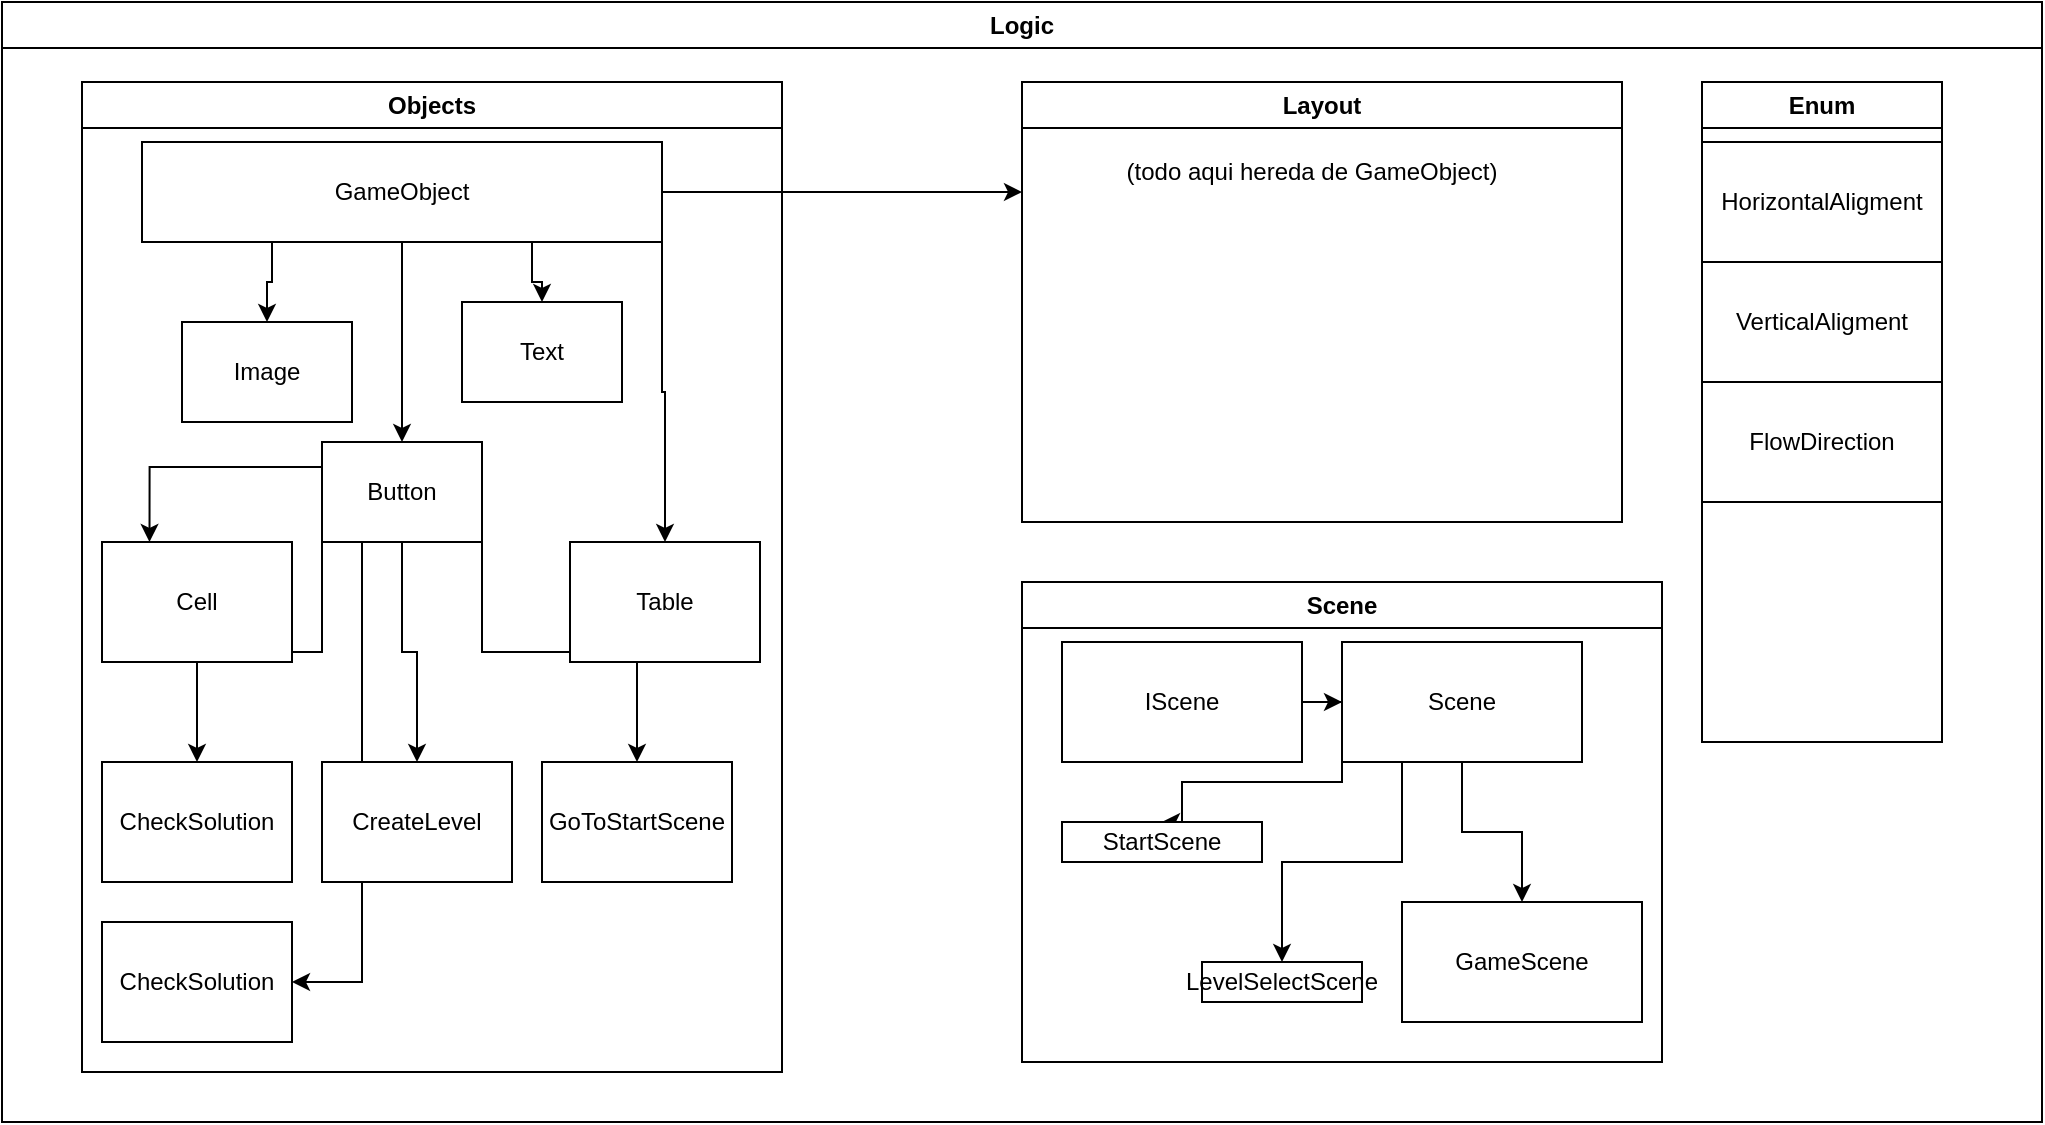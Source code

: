 <mxfile version="20.5.3" type="google"><diagram id="C5RBs43oDa-KdzZeNtuy" name="Page-1"><mxGraphModel grid="1" page="1" gridSize="10" guides="1" tooltips="1" connect="1" arrows="1" fold="1" pageScale="1" pageWidth="827" pageHeight="1169" math="0" shadow="0"><root><mxCell id="WIyWlLk6GJQsqaUBKTNV-0"/><mxCell id="WIyWlLk6GJQsqaUBKTNV-1" parent="WIyWlLk6GJQsqaUBKTNV-0"/><mxCell id="M0haU_cVs0vvVym0ZDuF-16" value="Logic" style="swimlane;whiteSpace=wrap;html=1;swimlaneLine=1;" vertex="1" parent="WIyWlLk6GJQsqaUBKTNV-1"><mxGeometry x="140" y="-450" width="1020" height="560" as="geometry"/></mxCell><mxCell id="M0haU_cVs0vvVym0ZDuF-20" value="Layout" style="swimlane;whiteSpace=wrap;html=1;startSize=23;" vertex="1" parent="M0haU_cVs0vvVym0ZDuF-16"><mxGeometry x="510" y="40" width="300" height="220" as="geometry"/></mxCell><mxCell id="M0haU_cVs0vvVym0ZDuF-158" value="(todo aqui hereda de GameObject)" style="text;html=1;strokeColor=none;fillColor=none;align=center;verticalAlign=middle;whiteSpace=wrap;rounded=0;" vertex="1" parent="M0haU_cVs0vvVym0ZDuF-20"><mxGeometry x="30" y="30" width="230" height="30" as="geometry"/></mxCell><mxCell id="M0haU_cVs0vvVym0ZDuF-104" value="Objects" style="swimlane;whiteSpace=wrap;html=1;" vertex="1" parent="M0haU_cVs0vvVym0ZDuF-16"><mxGeometry x="40" y="40" width="350" height="495" as="geometry"/></mxCell><mxCell id="M0haU_cVs0vvVym0ZDuF-153" style="edgeStyle=orthogonalEdgeStyle;rounded=0;orthogonalLoop=1;jettySize=auto;html=1;exitX=0.5;exitY=1;exitDx=0;exitDy=0;" edge="1" parent="M0haU_cVs0vvVym0ZDuF-104" source="M0haU_cVs0vvVym0ZDuF-149" target="M0haU_cVs0vvVym0ZDuF-151"><mxGeometry relative="1" as="geometry"/></mxCell><mxCell id="M0haU_cVs0vvVym0ZDuF-154" style="edgeStyle=orthogonalEdgeStyle;rounded=0;orthogonalLoop=1;jettySize=auto;html=1;exitX=0.25;exitY=1;exitDx=0;exitDy=0;" edge="1" parent="M0haU_cVs0vvVym0ZDuF-104" source="M0haU_cVs0vvVym0ZDuF-149" target="M0haU_cVs0vvVym0ZDuF-150"><mxGeometry relative="1" as="geometry"/></mxCell><mxCell id="M0haU_cVs0vvVym0ZDuF-155" style="edgeStyle=orthogonalEdgeStyle;rounded=0;orthogonalLoop=1;jettySize=auto;html=1;exitX=0.75;exitY=1;exitDx=0;exitDy=0;" edge="1" parent="M0haU_cVs0vvVym0ZDuF-104" source="M0haU_cVs0vvVym0ZDuF-149" target="M0haU_cVs0vvVym0ZDuF-152"><mxGeometry relative="1" as="geometry"/></mxCell><mxCell id="M0haU_cVs0vvVym0ZDuF-162" style="edgeStyle=orthogonalEdgeStyle;rounded=0;orthogonalLoop=1;jettySize=auto;html=1;exitX=1;exitY=1;exitDx=0;exitDy=0;" edge="1" parent="M0haU_cVs0vvVym0ZDuF-104" source="M0haU_cVs0vvVym0ZDuF-149" target="M0haU_cVs0vvVym0ZDuF-161"><mxGeometry relative="1" as="geometry"/></mxCell><mxCell id="M0haU_cVs0vvVym0ZDuF-149" value="GameObject" style="rounded=0;whiteSpace=wrap;html=1;" vertex="1" parent="M0haU_cVs0vvVym0ZDuF-104"><mxGeometry x="30" y="30" width="260" height="50" as="geometry"/></mxCell><mxCell id="M0haU_cVs0vvVym0ZDuF-150" value="Image" style="rounded=0;whiteSpace=wrap;html=1;" vertex="1" parent="M0haU_cVs0vvVym0ZDuF-104"><mxGeometry x="50" y="120" width="85" height="50" as="geometry"/></mxCell><mxCell id="M0haU_cVs0vvVym0ZDuF-165" style="edgeStyle=orthogonalEdgeStyle;rounded=0;orthogonalLoop=1;jettySize=auto;html=1;exitX=0;exitY=0.25;exitDx=0;exitDy=0;entryX=0.25;entryY=0;entryDx=0;entryDy=0;" edge="1" parent="M0haU_cVs0vvVym0ZDuF-104" source="M0haU_cVs0vvVym0ZDuF-151" target="M0haU_cVs0vvVym0ZDuF-156"><mxGeometry relative="1" as="geometry"/></mxCell><mxCell id="M0haU_cVs0vvVym0ZDuF-170" style="edgeStyle=orthogonalEdgeStyle;rounded=0;orthogonalLoop=1;jettySize=auto;html=1;exitX=0;exitY=1;exitDx=0;exitDy=0;" edge="1" parent="M0haU_cVs0vvVym0ZDuF-104" source="M0haU_cVs0vvVym0ZDuF-151" target="M0haU_cVs0vvVym0ZDuF-166"><mxGeometry relative="1" as="geometry"/></mxCell><mxCell id="M0haU_cVs0vvVym0ZDuF-171" style="edgeStyle=orthogonalEdgeStyle;rounded=0;orthogonalLoop=1;jettySize=auto;html=1;exitX=0.5;exitY=1;exitDx=0;exitDy=0;" edge="1" parent="M0haU_cVs0vvVym0ZDuF-104" source="M0haU_cVs0vvVym0ZDuF-151" target="M0haU_cVs0vvVym0ZDuF-167"><mxGeometry relative="1" as="geometry"/></mxCell><mxCell id="M0haU_cVs0vvVym0ZDuF-172" style="edgeStyle=orthogonalEdgeStyle;rounded=0;orthogonalLoop=1;jettySize=auto;html=1;exitX=1;exitY=1;exitDx=0;exitDy=0;entryX=0.5;entryY=0;entryDx=0;entryDy=0;" edge="1" parent="M0haU_cVs0vvVym0ZDuF-104" source="M0haU_cVs0vvVym0ZDuF-151" target="M0haU_cVs0vvVym0ZDuF-168"><mxGeometry relative="1" as="geometry"/></mxCell><mxCell id="M0haU_cVs0vvVym0ZDuF-173" style="edgeStyle=orthogonalEdgeStyle;rounded=0;orthogonalLoop=1;jettySize=auto;html=1;exitX=0.25;exitY=1;exitDx=0;exitDy=0;entryX=1;entryY=0.5;entryDx=0;entryDy=0;" edge="1" parent="M0haU_cVs0vvVym0ZDuF-104" source="M0haU_cVs0vvVym0ZDuF-151" target="M0haU_cVs0vvVym0ZDuF-169"><mxGeometry relative="1" as="geometry"/></mxCell><mxCell id="M0haU_cVs0vvVym0ZDuF-151" value="Button" style="rounded=0;whiteSpace=wrap;html=1;" vertex="1" parent="M0haU_cVs0vvVym0ZDuF-104"><mxGeometry x="120" y="180" width="80" height="50" as="geometry"/></mxCell><mxCell id="M0haU_cVs0vvVym0ZDuF-152" value="Text" style="rounded=0;whiteSpace=wrap;html=1;" vertex="1" parent="M0haU_cVs0vvVym0ZDuF-104"><mxGeometry x="190" y="110" width="80" height="50" as="geometry"/></mxCell><mxCell id="M0haU_cVs0vvVym0ZDuF-156" value="Cell" style="rounded=0;whiteSpace=wrap;html=1;" vertex="1" parent="M0haU_cVs0vvVym0ZDuF-104"><mxGeometry x="10" y="230" width="95" height="60" as="geometry"/></mxCell><mxCell id="M0haU_cVs0vvVym0ZDuF-161" value="Table" style="rounded=0;whiteSpace=wrap;html=1;" vertex="1" parent="M0haU_cVs0vvVym0ZDuF-104"><mxGeometry x="244" y="230" width="95" height="60" as="geometry"/></mxCell><mxCell id="M0haU_cVs0vvVym0ZDuF-166" value="CheckSolution" style="rounded=0;whiteSpace=wrap;html=1;" vertex="1" parent="M0haU_cVs0vvVym0ZDuF-104"><mxGeometry x="10" y="340" width="95" height="60" as="geometry"/></mxCell><mxCell id="M0haU_cVs0vvVym0ZDuF-167" value="CreateLevel" style="rounded=0;whiteSpace=wrap;html=1;" vertex="1" parent="M0haU_cVs0vvVym0ZDuF-104"><mxGeometry x="120" y="340" width="95" height="60" as="geometry"/></mxCell><mxCell id="M0haU_cVs0vvVym0ZDuF-168" value="GoToStartScene" style="rounded=0;whiteSpace=wrap;html=1;" vertex="1" parent="M0haU_cVs0vvVym0ZDuF-104"><mxGeometry x="230" y="340" width="95" height="60" as="geometry"/></mxCell><mxCell id="M0haU_cVs0vvVym0ZDuF-169" value="CheckSolution" style="rounded=0;whiteSpace=wrap;html=1;" vertex="1" parent="M0haU_cVs0vvVym0ZDuF-104"><mxGeometry x="10" y="420" width="95" height="60" as="geometry"/></mxCell><mxCell id="M0haU_cVs0vvVym0ZDuF-144" value="Scene" style="swimlane;whiteSpace=wrap;html=1;startSize=23;" vertex="1" parent="M0haU_cVs0vvVym0ZDuF-16"><mxGeometry x="510" y="290" width="320" height="240" as="geometry"/></mxCell><mxCell id="M0haU_cVs0vvVym0ZDuF-179" style="edgeStyle=orthogonalEdgeStyle;rounded=0;orthogonalLoop=1;jettySize=auto;html=1;exitX=1;exitY=0.5;exitDx=0;exitDy=0;" edge="1" parent="M0haU_cVs0vvVym0ZDuF-144" source="M0haU_cVs0vvVym0ZDuF-177" target="M0haU_cVs0vvVym0ZDuF-178"><mxGeometry relative="1" as="geometry"/></mxCell><mxCell id="M0haU_cVs0vvVym0ZDuF-177" value="IScene" style="rounded=0;whiteSpace=wrap;html=1;" vertex="1" parent="M0haU_cVs0vvVym0ZDuF-144"><mxGeometry x="20" y="30" width="120" height="60" as="geometry"/></mxCell><mxCell id="M0haU_cVs0vvVym0ZDuF-181" style="edgeStyle=orthogonalEdgeStyle;rounded=0;orthogonalLoop=1;jettySize=auto;html=1;exitX=0;exitY=1;exitDx=0;exitDy=0;entryX=0.5;entryY=0;entryDx=0;entryDy=0;" edge="1" parent="M0haU_cVs0vvVym0ZDuF-144" source="M0haU_cVs0vvVym0ZDuF-178" target="M0haU_cVs0vvVym0ZDuF-180"><mxGeometry relative="1" as="geometry"><Array as="points"><mxPoint x="160" y="100"/><mxPoint x="80" y="100"/></Array></mxGeometry></mxCell><mxCell id="M0haU_cVs0vvVym0ZDuF-183" style="edgeStyle=orthogonalEdgeStyle;rounded=0;orthogonalLoop=1;jettySize=auto;html=1;exitX=0.25;exitY=1;exitDx=0;exitDy=0;" edge="1" parent="M0haU_cVs0vvVym0ZDuF-144" source="M0haU_cVs0vvVym0ZDuF-178" target="M0haU_cVs0vvVym0ZDuF-182"><mxGeometry relative="1" as="geometry"/></mxCell><mxCell id="M0haU_cVs0vvVym0ZDuF-187" style="edgeStyle=orthogonalEdgeStyle;rounded=0;orthogonalLoop=1;jettySize=auto;html=1;exitX=0.5;exitY=1;exitDx=0;exitDy=0;" edge="1" parent="M0haU_cVs0vvVym0ZDuF-144" source="M0haU_cVs0vvVym0ZDuF-178" target="M0haU_cVs0vvVym0ZDuF-186"><mxGeometry relative="1" as="geometry"/></mxCell><mxCell id="M0haU_cVs0vvVym0ZDuF-178" value="Scene" style="rounded=0;whiteSpace=wrap;html=1;" vertex="1" parent="M0haU_cVs0vvVym0ZDuF-144"><mxGeometry x="160" y="30" width="120" height="60" as="geometry"/></mxCell><mxCell id="M0haU_cVs0vvVym0ZDuF-180" value="StartScene" style="rounded=0;whiteSpace=wrap;html=1;" vertex="1" parent="M0haU_cVs0vvVym0ZDuF-144"><mxGeometry x="20" y="120" width="100" height="20" as="geometry"/></mxCell><mxCell id="M0haU_cVs0vvVym0ZDuF-182" value="LevelSelectScene" style="rounded=0;whiteSpace=wrap;html=1;" vertex="1" parent="M0haU_cVs0vvVym0ZDuF-144"><mxGeometry x="90" y="190" width="80" height="20" as="geometry"/></mxCell><mxCell id="M0haU_cVs0vvVym0ZDuF-186" value="GameScene" style="rounded=0;whiteSpace=wrap;html=1;" vertex="1" parent="M0haU_cVs0vvVym0ZDuF-144"><mxGeometry x="190" y="160" width="120" height="60" as="geometry"/></mxCell><mxCell id="M0haU_cVs0vvVym0ZDuF-157" style="edgeStyle=orthogonalEdgeStyle;rounded=0;orthogonalLoop=1;jettySize=auto;html=1;exitX=1;exitY=0.5;exitDx=0;exitDy=0;entryX=0;entryY=0.25;entryDx=0;entryDy=0;" edge="1" parent="M0haU_cVs0vvVym0ZDuF-16" source="M0haU_cVs0vvVym0ZDuF-149" target="M0haU_cVs0vvVym0ZDuF-20"><mxGeometry relative="1" as="geometry"/></mxCell><mxCell id="M0haU_cVs0vvVym0ZDuF-159" value="Enum" style="swimlane;whiteSpace=wrap;html=1;startSize=23;" vertex="1" parent="M0haU_cVs0vvVym0ZDuF-16"><mxGeometry x="850" y="40" width="120" height="330" as="geometry"/></mxCell><mxCell id="M0haU_cVs0vvVym0ZDuF-174" value="HorizontalAligment" style="rounded=0;whiteSpace=wrap;html=1;" vertex="1" parent="M0haU_cVs0vvVym0ZDuF-159"><mxGeometry y="30" width="120" height="60" as="geometry"/></mxCell><mxCell id="M0haU_cVs0vvVym0ZDuF-175" value="VerticalAligment" style="rounded=0;whiteSpace=wrap;html=1;" vertex="1" parent="M0haU_cVs0vvVym0ZDuF-159"><mxGeometry y="90" width="120" height="60" as="geometry"/></mxCell><mxCell id="M0haU_cVs0vvVym0ZDuF-176" value="FlowDirection" style="rounded=0;whiteSpace=wrap;html=1;" vertex="1" parent="M0haU_cVs0vvVym0ZDuF-159"><mxGeometry y="150" width="120" height="60" as="geometry"/></mxCell></root></mxGraphModel></diagram></mxfile>